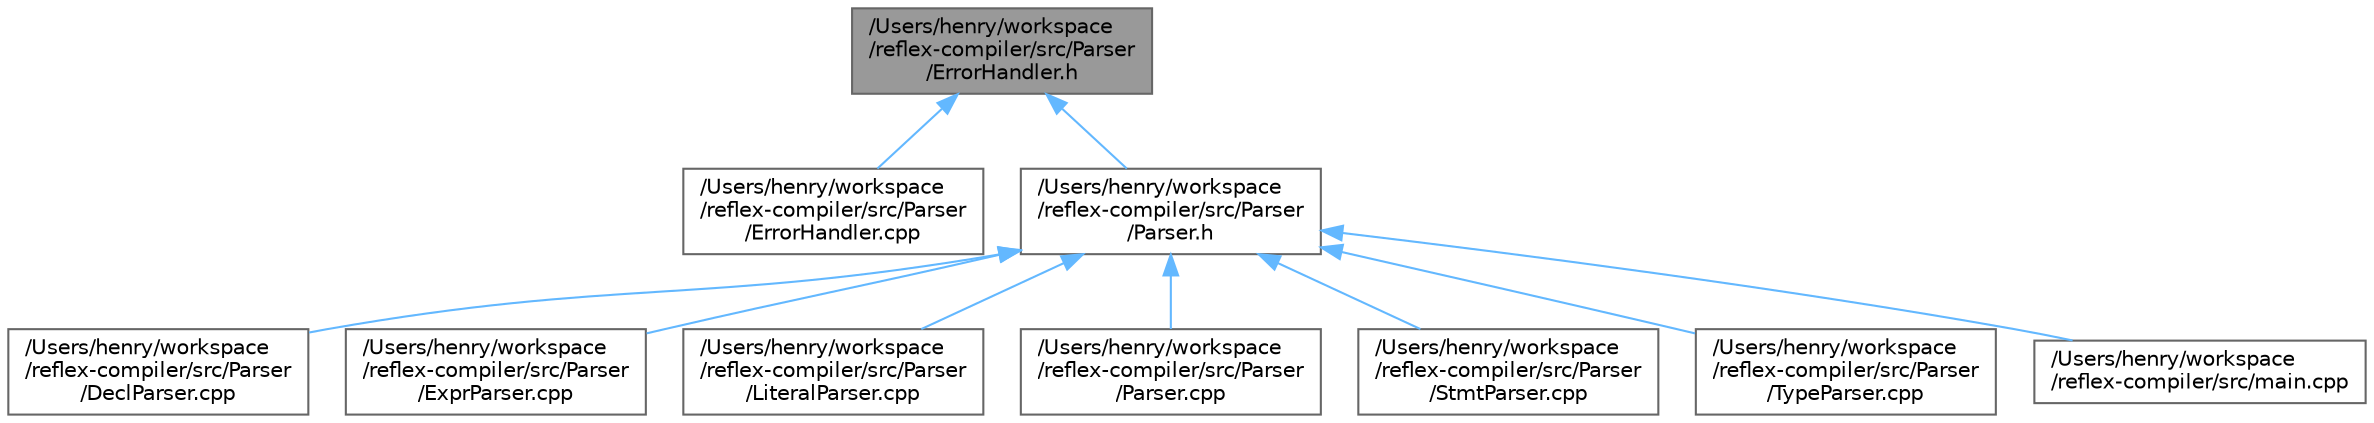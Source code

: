 digraph "/Users/henry/workspace/reflex-compiler/src/Parser/ErrorHandler.h"
{
 // LATEX_PDF_SIZE
  bgcolor="transparent";
  edge [fontname=Helvetica,fontsize=10,labelfontname=Helvetica,labelfontsize=10];
  node [fontname=Helvetica,fontsize=10,shape=box,height=0.2,width=0.4];
  Node1 [id="Node000001",label="/Users/henry/workspace\l/reflex-compiler/src/Parser\l/ErrorHandler.h",height=0.2,width=0.4,color="gray40", fillcolor="grey60", style="filled", fontcolor="black",tooltip=" "];
  Node1 -> Node2 [id="edge1_Node000001_Node000002",dir="back",color="steelblue1",style="solid",tooltip=" "];
  Node2 [id="Node000002",label="/Users/henry/workspace\l/reflex-compiler/src/Parser\l/ErrorHandler.cpp",height=0.2,width=0.4,color="grey40", fillcolor="white", style="filled",URL="$ErrorHandler_8cpp.html",tooltip=" "];
  Node1 -> Node3 [id="edge2_Node000001_Node000003",dir="back",color="steelblue1",style="solid",tooltip=" "];
  Node3 [id="Node000003",label="/Users/henry/workspace\l/reflex-compiler/src/Parser\l/Parser.h",height=0.2,width=0.4,color="grey40", fillcolor="white", style="filled",URL="$Parser_8h.html",tooltip=" "];
  Node3 -> Node4 [id="edge3_Node000003_Node000004",dir="back",color="steelblue1",style="solid",tooltip=" "];
  Node4 [id="Node000004",label="/Users/henry/workspace\l/reflex-compiler/src/Parser\l/DeclParser.cpp",height=0.2,width=0.4,color="grey40", fillcolor="white", style="filled",URL="$DeclParser_8cpp.html",tooltip=" "];
  Node3 -> Node5 [id="edge4_Node000003_Node000005",dir="back",color="steelblue1",style="solid",tooltip=" "];
  Node5 [id="Node000005",label="/Users/henry/workspace\l/reflex-compiler/src/Parser\l/ExprParser.cpp",height=0.2,width=0.4,color="grey40", fillcolor="white", style="filled",URL="$ExprParser_8cpp.html",tooltip=" "];
  Node3 -> Node6 [id="edge5_Node000003_Node000006",dir="back",color="steelblue1",style="solid",tooltip=" "];
  Node6 [id="Node000006",label="/Users/henry/workspace\l/reflex-compiler/src/Parser\l/LiteralParser.cpp",height=0.2,width=0.4,color="grey40", fillcolor="white", style="filled",URL="$LiteralParser_8cpp.html",tooltip=" "];
  Node3 -> Node7 [id="edge6_Node000003_Node000007",dir="back",color="steelblue1",style="solid",tooltip=" "];
  Node7 [id="Node000007",label="/Users/henry/workspace\l/reflex-compiler/src/Parser\l/Parser.cpp",height=0.2,width=0.4,color="grey40", fillcolor="white", style="filled",URL="$Parser_8cpp.html",tooltip=" "];
  Node3 -> Node8 [id="edge7_Node000003_Node000008",dir="back",color="steelblue1",style="solid",tooltip=" "];
  Node8 [id="Node000008",label="/Users/henry/workspace\l/reflex-compiler/src/Parser\l/StmtParser.cpp",height=0.2,width=0.4,color="grey40", fillcolor="white", style="filled",URL="$StmtParser_8cpp.html",tooltip=" "];
  Node3 -> Node9 [id="edge8_Node000003_Node000009",dir="back",color="steelblue1",style="solid",tooltip=" "];
  Node9 [id="Node000009",label="/Users/henry/workspace\l/reflex-compiler/src/Parser\l/TypeParser.cpp",height=0.2,width=0.4,color="grey40", fillcolor="white", style="filled",URL="$Parser_2TypeParser_8cpp.html",tooltip=" "];
  Node3 -> Node10 [id="edge9_Node000003_Node000010",dir="back",color="steelblue1",style="solid",tooltip=" "];
  Node10 [id="Node000010",label="/Users/henry/workspace\l/reflex-compiler/src/main.cpp",height=0.2,width=0.4,color="grey40", fillcolor="white", style="filled",URL="$main_8cpp.html",tooltip=" "];
}
